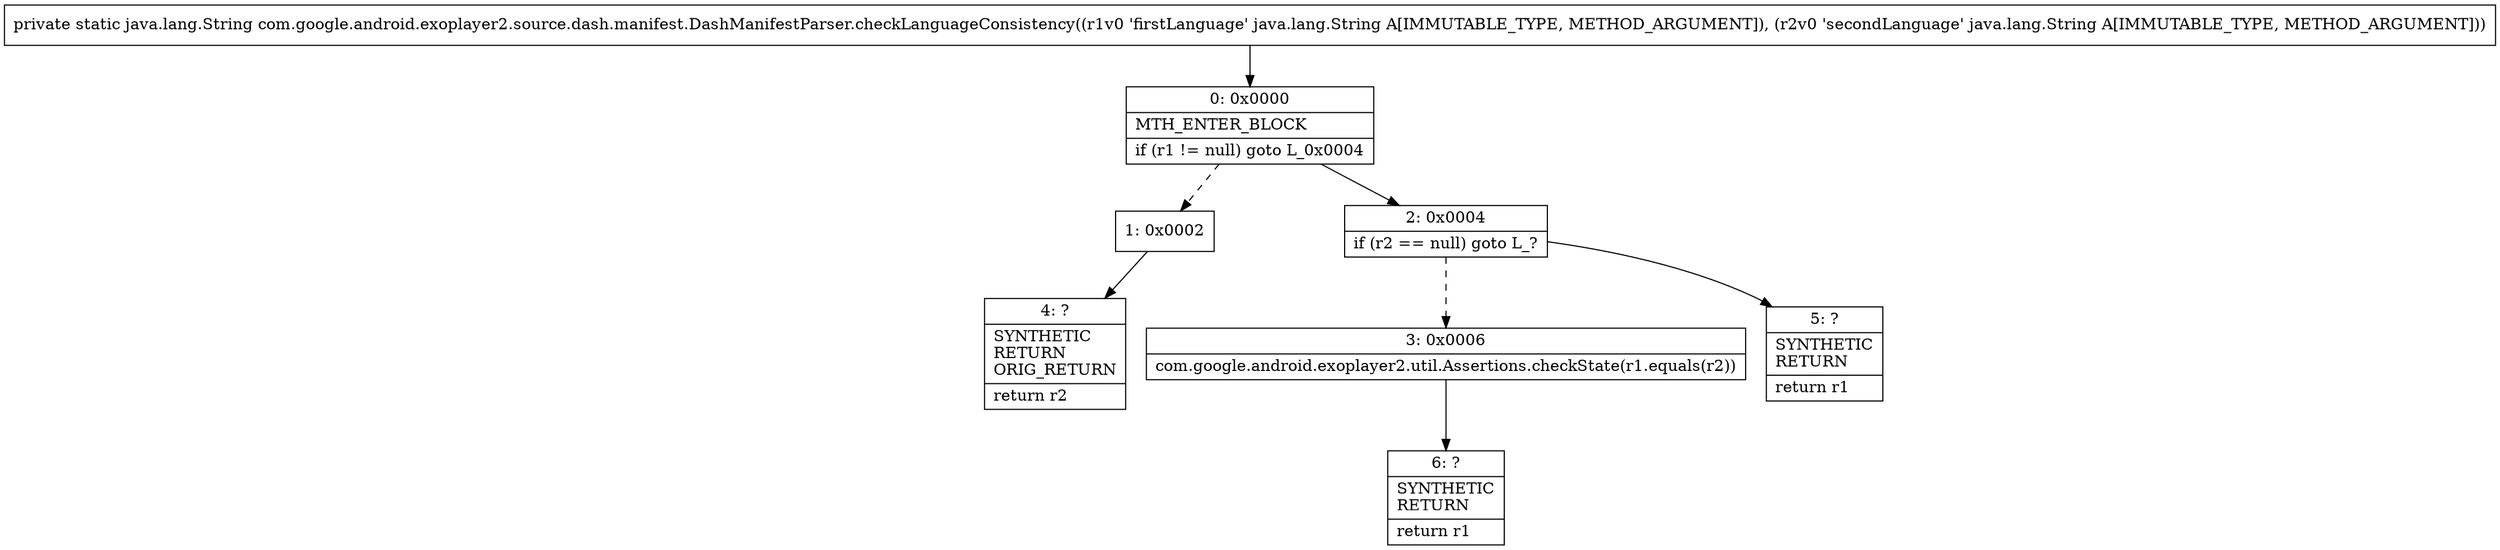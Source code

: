 digraph "CFG forcom.google.android.exoplayer2.source.dash.manifest.DashManifestParser.checkLanguageConsistency(Ljava\/lang\/String;Ljava\/lang\/String;)Ljava\/lang\/String;" {
Node_0 [shape=record,label="{0\:\ 0x0000|MTH_ENTER_BLOCK\l|if (r1 != null) goto L_0x0004\l}"];
Node_1 [shape=record,label="{1\:\ 0x0002}"];
Node_2 [shape=record,label="{2\:\ 0x0004|if (r2 == null) goto L_?\l}"];
Node_3 [shape=record,label="{3\:\ 0x0006|com.google.android.exoplayer2.util.Assertions.checkState(r1.equals(r2))\l}"];
Node_4 [shape=record,label="{4\:\ ?|SYNTHETIC\lRETURN\lORIG_RETURN\l|return r2\l}"];
Node_5 [shape=record,label="{5\:\ ?|SYNTHETIC\lRETURN\l|return r1\l}"];
Node_6 [shape=record,label="{6\:\ ?|SYNTHETIC\lRETURN\l|return r1\l}"];
MethodNode[shape=record,label="{private static java.lang.String com.google.android.exoplayer2.source.dash.manifest.DashManifestParser.checkLanguageConsistency((r1v0 'firstLanguage' java.lang.String A[IMMUTABLE_TYPE, METHOD_ARGUMENT]), (r2v0 'secondLanguage' java.lang.String A[IMMUTABLE_TYPE, METHOD_ARGUMENT])) }"];
MethodNode -> Node_0;
Node_0 -> Node_1[style=dashed];
Node_0 -> Node_2;
Node_1 -> Node_4;
Node_2 -> Node_3[style=dashed];
Node_2 -> Node_5;
Node_3 -> Node_6;
}

